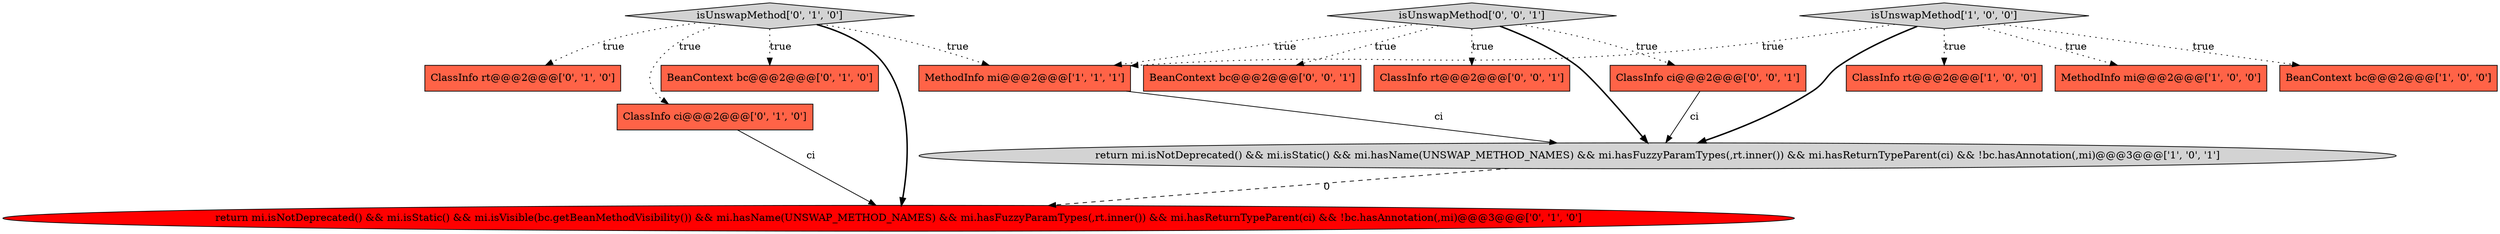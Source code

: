 digraph {
5 [style = filled, label = "return mi.isNotDeprecated() && mi.isStatic() && mi.hasName(UNSWAP_METHOD_NAMES) && mi.hasFuzzyParamTypes(,rt.inner()) && mi.hasReturnTypeParent(ci) && !bc.hasAnnotation(,mi)@@@3@@@['1', '0', '1']", fillcolor = lightgray, shape = ellipse image = "AAA0AAABBB1BBB"];
12 [style = filled, label = "isUnswapMethod['0', '0', '1']", fillcolor = lightgray, shape = diamond image = "AAA0AAABBB3BBB"];
8 [style = filled, label = "BeanContext bc@@@2@@@['0', '1', '0']", fillcolor = tomato, shape = box image = "AAA0AAABBB2BBB"];
7 [style = filled, label = "return mi.isNotDeprecated() && mi.isStatic() && mi.isVisible(bc.getBeanMethodVisibility()) && mi.hasName(UNSWAP_METHOD_NAMES) && mi.hasFuzzyParamTypes(,rt.inner()) && mi.hasReturnTypeParent(ci) && !bc.hasAnnotation(,mi)@@@3@@@['0', '1', '0']", fillcolor = red, shape = ellipse image = "AAA1AAABBB2BBB"];
0 [style = filled, label = "ClassInfo rt@@@2@@@['1', '0', '0']", fillcolor = tomato, shape = box image = "AAA0AAABBB1BBB"];
4 [style = filled, label = "MethodInfo mi@@@2@@@['1', '1', '1']", fillcolor = tomato, shape = box image = "AAA0AAABBB1BBB"];
1 [style = filled, label = "MethodInfo mi@@@2@@@['1', '0', '0']", fillcolor = tomato, shape = box image = "AAA0AAABBB1BBB"];
2 [style = filled, label = "isUnswapMethod['1', '0', '0']", fillcolor = lightgray, shape = diamond image = "AAA0AAABBB1BBB"];
3 [style = filled, label = "BeanContext bc@@@2@@@['1', '0', '0']", fillcolor = tomato, shape = box image = "AAA0AAABBB1BBB"];
14 [style = filled, label = "BeanContext bc@@@2@@@['0', '0', '1']", fillcolor = tomato, shape = box image = "AAA0AAABBB3BBB"];
11 [style = filled, label = "ClassInfo ci@@@2@@@['0', '0', '1']", fillcolor = tomato, shape = box image = "AAA0AAABBB3BBB"];
13 [style = filled, label = "ClassInfo rt@@@2@@@['0', '0', '1']", fillcolor = tomato, shape = box image = "AAA0AAABBB3BBB"];
6 [style = filled, label = "ClassInfo rt@@@2@@@['0', '1', '0']", fillcolor = tomato, shape = box image = "AAA0AAABBB2BBB"];
10 [style = filled, label = "isUnswapMethod['0', '1', '0']", fillcolor = lightgray, shape = diamond image = "AAA0AAABBB2BBB"];
9 [style = filled, label = "ClassInfo ci@@@2@@@['0', '1', '0']", fillcolor = tomato, shape = box image = "AAA0AAABBB2BBB"];
2->3 [style = dotted, label="true"];
10->8 [style = dotted, label="true"];
12->14 [style = dotted, label="true"];
11->5 [style = solid, label="ci"];
10->6 [style = dotted, label="true"];
12->4 [style = dotted, label="true"];
4->5 [style = solid, label="ci"];
2->0 [style = dotted, label="true"];
12->13 [style = dotted, label="true"];
10->4 [style = dotted, label="true"];
12->5 [style = bold, label=""];
5->7 [style = dashed, label="0"];
10->9 [style = dotted, label="true"];
2->1 [style = dotted, label="true"];
10->7 [style = bold, label=""];
2->4 [style = dotted, label="true"];
2->5 [style = bold, label=""];
9->7 [style = solid, label="ci"];
12->11 [style = dotted, label="true"];
}
